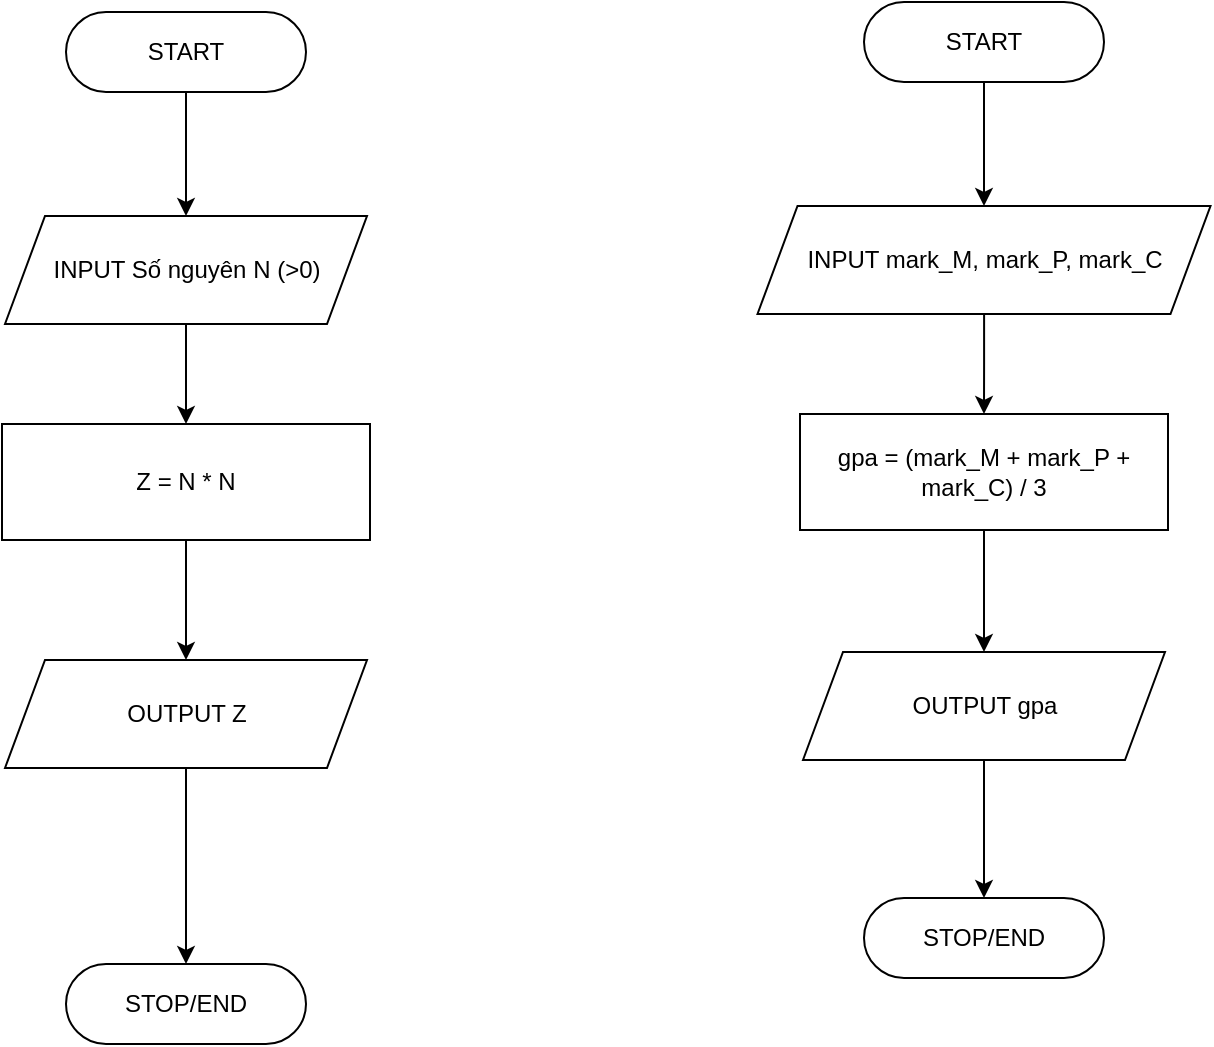<mxfile version="20.8.13" type="device"><diagram id="C5RBs43oDa-KdzZeNtuy" name="Page-1"><mxGraphModel dx="1354" dy="953" grid="0" gridSize="10" guides="1" tooltips="1" connect="1" arrows="1" fold="1" page="0" pageScale="1" pageWidth="827" pageHeight="1169" math="0" shadow="0"><root><mxCell id="WIyWlLk6GJQsqaUBKTNV-0"/><mxCell id="WIyWlLk6GJQsqaUBKTNV-1" parent="WIyWlLk6GJQsqaUBKTNV-0"/><mxCell id="3p_PNqum2FOMudpAJmax-5" style="edgeStyle=orthogonalEdgeStyle;rounded=0;orthogonalLoop=1;jettySize=auto;html=1;entryX=0.5;entryY=0;entryDx=0;entryDy=0;" edge="1" parent="WIyWlLk6GJQsqaUBKTNV-1" source="WIyWlLk6GJQsqaUBKTNV-3" target="3p_PNqum2FOMudpAJmax-0"><mxGeometry relative="1" as="geometry"/></mxCell><mxCell id="WIyWlLk6GJQsqaUBKTNV-3" value="START" style="rounded=1;whiteSpace=wrap;html=1;fontSize=12;glass=0;strokeWidth=1;shadow=0;arcSize=50;" parent="WIyWlLk6GJQsqaUBKTNV-1" vertex="1"><mxGeometry x="26" y="-159" width="120" height="40" as="geometry"/></mxCell><mxCell id="WIyWlLk6GJQsqaUBKTNV-11" value="STOP/END" style="rounded=1;whiteSpace=wrap;html=1;fontSize=12;glass=0;strokeWidth=1;shadow=0;arcSize=50;" parent="WIyWlLk6GJQsqaUBKTNV-1" vertex="1"><mxGeometry x="26" y="317" width="120" height="40" as="geometry"/></mxCell><mxCell id="3p_PNqum2FOMudpAJmax-4" style="edgeStyle=orthogonalEdgeStyle;rounded=0;orthogonalLoop=1;jettySize=auto;html=1;entryX=0.5;entryY=0;entryDx=0;entryDy=0;" edge="1" parent="WIyWlLk6GJQsqaUBKTNV-1" source="3p_PNqum2FOMudpAJmax-0" target="3p_PNqum2FOMudpAJmax-3"><mxGeometry relative="1" as="geometry"/></mxCell><mxCell id="3p_PNqum2FOMudpAJmax-0" value="INPUT Số nguyên N (&amp;gt;0)" style="shape=parallelogram;perimeter=parallelogramPerimeter;whiteSpace=wrap;html=1;fixedSize=1;" vertex="1" parent="WIyWlLk6GJQsqaUBKTNV-1"><mxGeometry x="-4.5" y="-57" width="181" height="54" as="geometry"/></mxCell><mxCell id="3p_PNqum2FOMudpAJmax-7" style="edgeStyle=orthogonalEdgeStyle;rounded=0;orthogonalLoop=1;jettySize=auto;html=1;exitX=0.5;exitY=1;exitDx=0;exitDy=0;entryX=0.5;entryY=0;entryDx=0;entryDy=0;" edge="1" parent="WIyWlLk6GJQsqaUBKTNV-1" source="3p_PNqum2FOMudpAJmax-2" target="WIyWlLk6GJQsqaUBKTNV-11"><mxGeometry relative="1" as="geometry"/></mxCell><mxCell id="3p_PNqum2FOMudpAJmax-2" value="OUTPUT Z" style="shape=parallelogram;perimeter=parallelogramPerimeter;whiteSpace=wrap;html=1;fixedSize=1;" vertex="1" parent="WIyWlLk6GJQsqaUBKTNV-1"><mxGeometry x="-4.5" y="165" width="181" height="54" as="geometry"/></mxCell><mxCell id="3p_PNqum2FOMudpAJmax-6" style="edgeStyle=orthogonalEdgeStyle;rounded=0;orthogonalLoop=1;jettySize=auto;html=1;exitX=0.5;exitY=1;exitDx=0;exitDy=0;" edge="1" parent="WIyWlLk6GJQsqaUBKTNV-1" source="3p_PNqum2FOMudpAJmax-3" target="3p_PNqum2FOMudpAJmax-2"><mxGeometry relative="1" as="geometry"/></mxCell><mxCell id="3p_PNqum2FOMudpAJmax-3" value="Z = N * N" style="rounded=0;whiteSpace=wrap;html=1;" vertex="1" parent="WIyWlLk6GJQsqaUBKTNV-1"><mxGeometry x="-6" y="47" width="184" height="58" as="geometry"/></mxCell><mxCell id="3p_PNqum2FOMudpAJmax-8" style="edgeStyle=orthogonalEdgeStyle;rounded=0;orthogonalLoop=1;jettySize=auto;html=1;entryX=0.5;entryY=0;entryDx=0;entryDy=0;" edge="1" source="3p_PNqum2FOMudpAJmax-9" target="3p_PNqum2FOMudpAJmax-12" parent="WIyWlLk6GJQsqaUBKTNV-1"><mxGeometry relative="1" as="geometry"/></mxCell><mxCell id="3p_PNqum2FOMudpAJmax-9" value="START" style="rounded=1;whiteSpace=wrap;html=1;fontSize=12;glass=0;strokeWidth=1;shadow=0;arcSize=50;" vertex="1" parent="WIyWlLk6GJQsqaUBKTNV-1"><mxGeometry x="425" y="-164" width="120" height="40" as="geometry"/></mxCell><mxCell id="3p_PNqum2FOMudpAJmax-10" value="STOP/END" style="rounded=1;whiteSpace=wrap;html=1;fontSize=12;glass=0;strokeWidth=1;shadow=0;arcSize=50;" vertex="1" parent="WIyWlLk6GJQsqaUBKTNV-1"><mxGeometry x="425" y="284" width="120" height="40" as="geometry"/></mxCell><mxCell id="3p_PNqum2FOMudpAJmax-11" style="edgeStyle=orthogonalEdgeStyle;rounded=0;orthogonalLoop=1;jettySize=auto;html=1;entryX=0.5;entryY=0;entryDx=0;entryDy=0;" edge="1" source="3p_PNqum2FOMudpAJmax-12" target="3p_PNqum2FOMudpAJmax-16" parent="WIyWlLk6GJQsqaUBKTNV-1"><mxGeometry relative="1" as="geometry"/></mxCell><mxCell id="3p_PNqum2FOMudpAJmax-12" value="INPUT mark_M, mark_P, mark_C" style="shape=parallelogram;perimeter=parallelogramPerimeter;whiteSpace=wrap;html=1;fixedSize=1;" vertex="1" parent="WIyWlLk6GJQsqaUBKTNV-1"><mxGeometry x="371.75" y="-62" width="226.5" height="54" as="geometry"/></mxCell><mxCell id="3p_PNqum2FOMudpAJmax-22" style="edgeStyle=orthogonalEdgeStyle;rounded=0;orthogonalLoop=1;jettySize=auto;html=1;exitX=0.5;exitY=1;exitDx=0;exitDy=0;entryX=0.5;entryY=0;entryDx=0;entryDy=0;" edge="1" parent="WIyWlLk6GJQsqaUBKTNV-1" source="3p_PNqum2FOMudpAJmax-14" target="3p_PNqum2FOMudpAJmax-10"><mxGeometry relative="1" as="geometry"><mxPoint x="485" y="317" as="targetPoint"/></mxGeometry></mxCell><mxCell id="3p_PNqum2FOMudpAJmax-14" value="OUTPUT gpa" style="shape=parallelogram;perimeter=parallelogramPerimeter;whiteSpace=wrap;html=1;fixedSize=1;" vertex="1" parent="WIyWlLk6GJQsqaUBKTNV-1"><mxGeometry x="394.5" y="161" width="181" height="54" as="geometry"/></mxCell><mxCell id="3p_PNqum2FOMudpAJmax-24" style="edgeStyle=orthogonalEdgeStyle;rounded=0;orthogonalLoop=1;jettySize=auto;html=1;exitX=0.5;exitY=1;exitDx=0;exitDy=0;entryX=0.5;entryY=0;entryDx=0;entryDy=0;" edge="1" parent="WIyWlLk6GJQsqaUBKTNV-1" source="3p_PNqum2FOMudpAJmax-16" target="3p_PNqum2FOMudpAJmax-14"><mxGeometry relative="1" as="geometry"/></mxCell><mxCell id="3p_PNqum2FOMudpAJmax-16" value="gpa = (mark_M + mark_P + mark_C) / 3" style="rounded=0;whiteSpace=wrap;html=1;" vertex="1" parent="WIyWlLk6GJQsqaUBKTNV-1"><mxGeometry x="393" y="42" width="184" height="58" as="geometry"/></mxCell></root></mxGraphModel></diagram></mxfile>